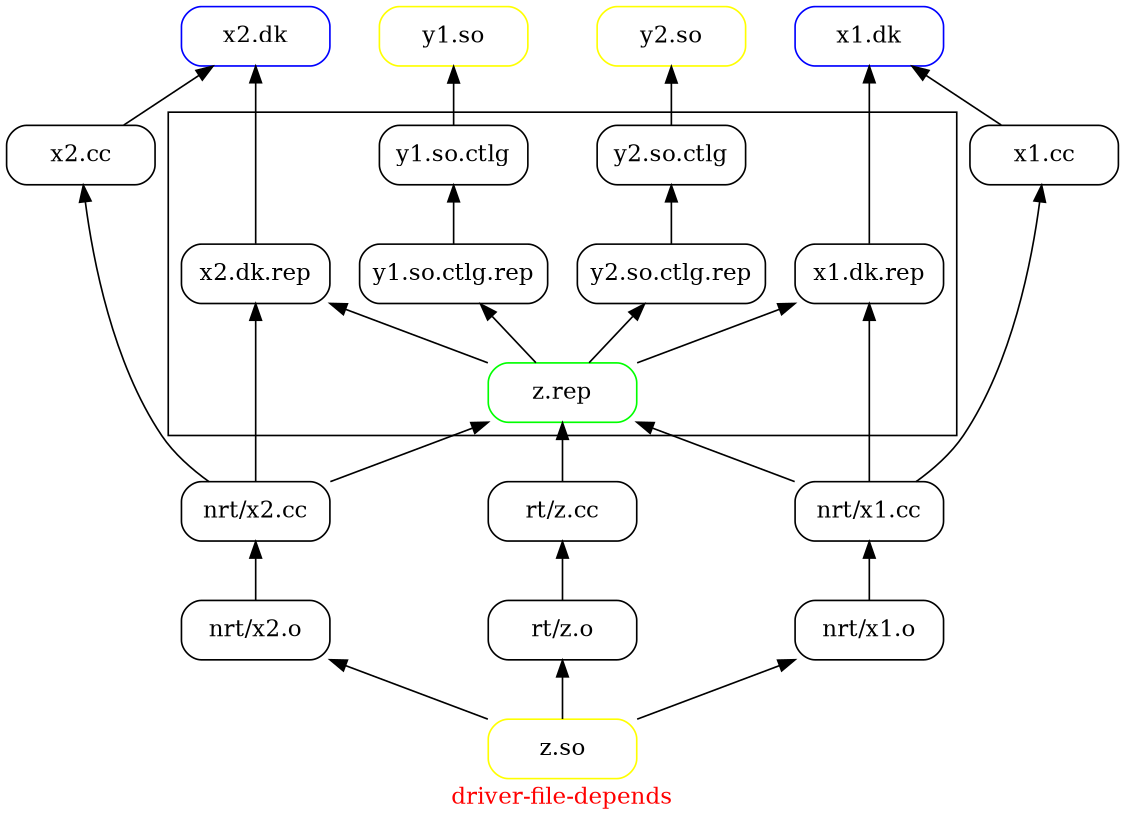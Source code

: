 // Copyright (C) 2007, 2008, 2009 Robert Nielsen <robert@dakota.org>
//
// Licensed under the Apache License, Version 2.0 (the "License");
// you may not use this file except in compliance with the License.
// You may obtain a copy of the License at
//
//      http://www.apache.org/licenses/LICENSE-2.0
//
// Unless required by applicable law or agreed to in writing, software
// distributed under the License is distributed on an "AS IS" BASIS,
// WITHOUT WARRANTIES OR CONDITIONS OF ANY KIND, either express or implied.
// See the License for the specific language governing permissions and
// limitations under the License.

digraph "driver-file-depends"
{
  graph [ label = "\G", fontcolor = red ];
  graph [ rankdir = TB, rotate = 0, center = true,
        page = "8.5,11", size = "7.5,10" ];
  edge [ dir = back ];
  node [ shape = box, style = rounded, width = "1.25" ];

  subgraph "cluster-detail"
  {
    graph [ label = "" ];

    "y1.so.ctlg" -> "y1.so.ctlg.rep";
    "y2.so.ctlg" -> "y2.so.ctlg.rep";

    "y1.so.ctlg.rep" -> "z.rep";
    "y2.so.ctlg.rep" -> "z.rep";

    "x1.dk.rep" -> "z.rep";
    "x2.dk.rep" -> "z.rep";

    "z.rep" [ color = green ];

    {
      rank = same;
      "y1.so.ctlg";
      "y2.so.ctlg";
    }
    {
      rank = same;
      "x1.dk.rep";
      "x2.dk.rep";
      "y1.so.ctlg.rep";
      "y2.so.ctlg.rep";
    }
  }

  "x1.dk" -> "x1.dk.rep" [ weight = 2 ];
  "x2.dk" -> "x2.dk.rep" [ weight = 2 ];

  "x1.dk" -> "x1.cc";
  "x2.dk" -> "x2.cc";

  "x1.cc" -> "nrt/x1.cc";
  "x2.cc" -> "nrt/x2.cc";

  "y1.so" -> "y1.so.ctlg"
  "y2.so" -> "y2.so.ctlg"

  "z.rep" -> "nrt/x1.cc";
  "z.rep" -> "nrt/x2.cc";
  "z.rep" -> "rt/z.cc";

  "x1.dk.rep" -> "nrt/x1.cc" [ weight = 2 ];
  "x2.dk.rep" -> "nrt/x2.cc" [ weight = 2 ];

  "nrt/x1.cc" -> "nrt/x1.o" [ weight = 2 ];
  "nrt/x2.cc" -> "nrt/x2.o" [ weight = 2 ];
  "rt/z.cc" -> "rt/z.o";

  "nrt/x1.o" -> "z.so";
  "nrt/x2.o" -> "z.so";
  "rt/z.o" ->  "z.so";

  "x1.dk" [ color = blue ];
  "x2.dk" [ color = blue ];

  "y1.so" [ color = yellow ];
  "y2.so" [ color = yellow ];
  "z.so"  [ color = yellow ];

  {
    rank = same;
    "x1.cc";
    "x2.cc";
  }
  {
    rank = same;
    "x1.dk";
    "x2.dk";
    "y1.so";
    "y2.so";
  }
  {
    rank = same;
    "nrt/x1.cc";
    "nrt/x2.cc";
    "rt/z.cc";
  }
  {
    rank = same;
    "nrt/x1.o";
    "nrt/x2.o";
    "rt/z.o";
  }
}
